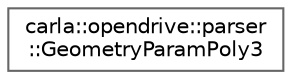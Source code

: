 digraph "类继承关系图"
{
 // INTERACTIVE_SVG=YES
 // LATEX_PDF_SIZE
  bgcolor="transparent";
  edge [fontname=Helvetica,fontsize=10,labelfontname=Helvetica,labelfontsize=10];
  node [fontname=Helvetica,fontsize=10,shape=box,height=0.2,width=0.4];
  rankdir="LR";
  Node0 [id="Node000000",label="carla::opendrive::parser\l::GeometryParamPoly3",height=0.2,width=0.4,color="grey40", fillcolor="white", style="filled",URL="$d1/d76/structcarla_1_1opendrive_1_1parser_1_1GeometryParamPoly3.html",tooltip=" "];
}
